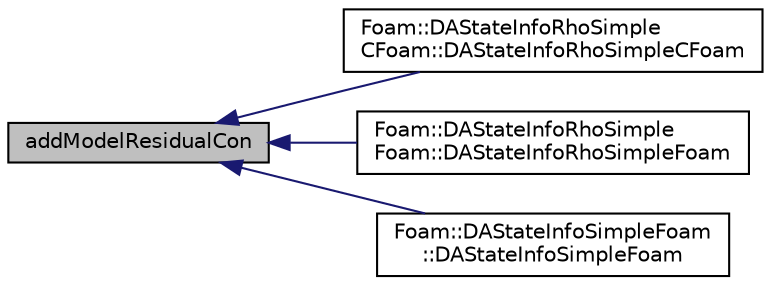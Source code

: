 digraph "addModelResidualCon"
{
  bgcolor="transparent";
  edge [fontname="Helvetica",fontsize="10",labelfontname="Helvetica",labelfontsize="10"];
  node [fontname="Helvetica",fontsize="10",shape=record];
  rankdir="LR";
  Node21 [label="addModelResidualCon",height=0.2,width=0.4,color="black", fillcolor="grey75", style="filled", fontcolor="black"];
  Node21 -> Node22 [dir="back",color="midnightblue",fontsize="10",style="solid",fontname="Helvetica"];
  Node22 [label="Foam::DAStateInfoRhoSimple\lCFoam::DAStateInfoRhoSimpleCFoam",height=0.2,width=0.4,color="black",URL="$classFoam_1_1DAStateInfoRhoSimpleCFoam.html#a9512daa2a2d9992ba1a46869a11cfea7"];
  Node21 -> Node23 [dir="back",color="midnightblue",fontsize="10",style="solid",fontname="Helvetica"];
  Node23 [label="Foam::DAStateInfoRhoSimple\lFoam::DAStateInfoRhoSimpleFoam",height=0.2,width=0.4,color="black",URL="$classFoam_1_1DAStateInfoRhoSimpleFoam.html#aab346fca59d238062d4b0d40c8c1532e"];
  Node21 -> Node24 [dir="back",color="midnightblue",fontsize="10",style="solid",fontname="Helvetica"];
  Node24 [label="Foam::DAStateInfoSimpleFoam\l::DAStateInfoSimpleFoam",height=0.2,width=0.4,color="black",URL="$classFoam_1_1DAStateInfoSimpleFoam.html#a4e13edf4eb32d522e67a77351ae96159"];
}
